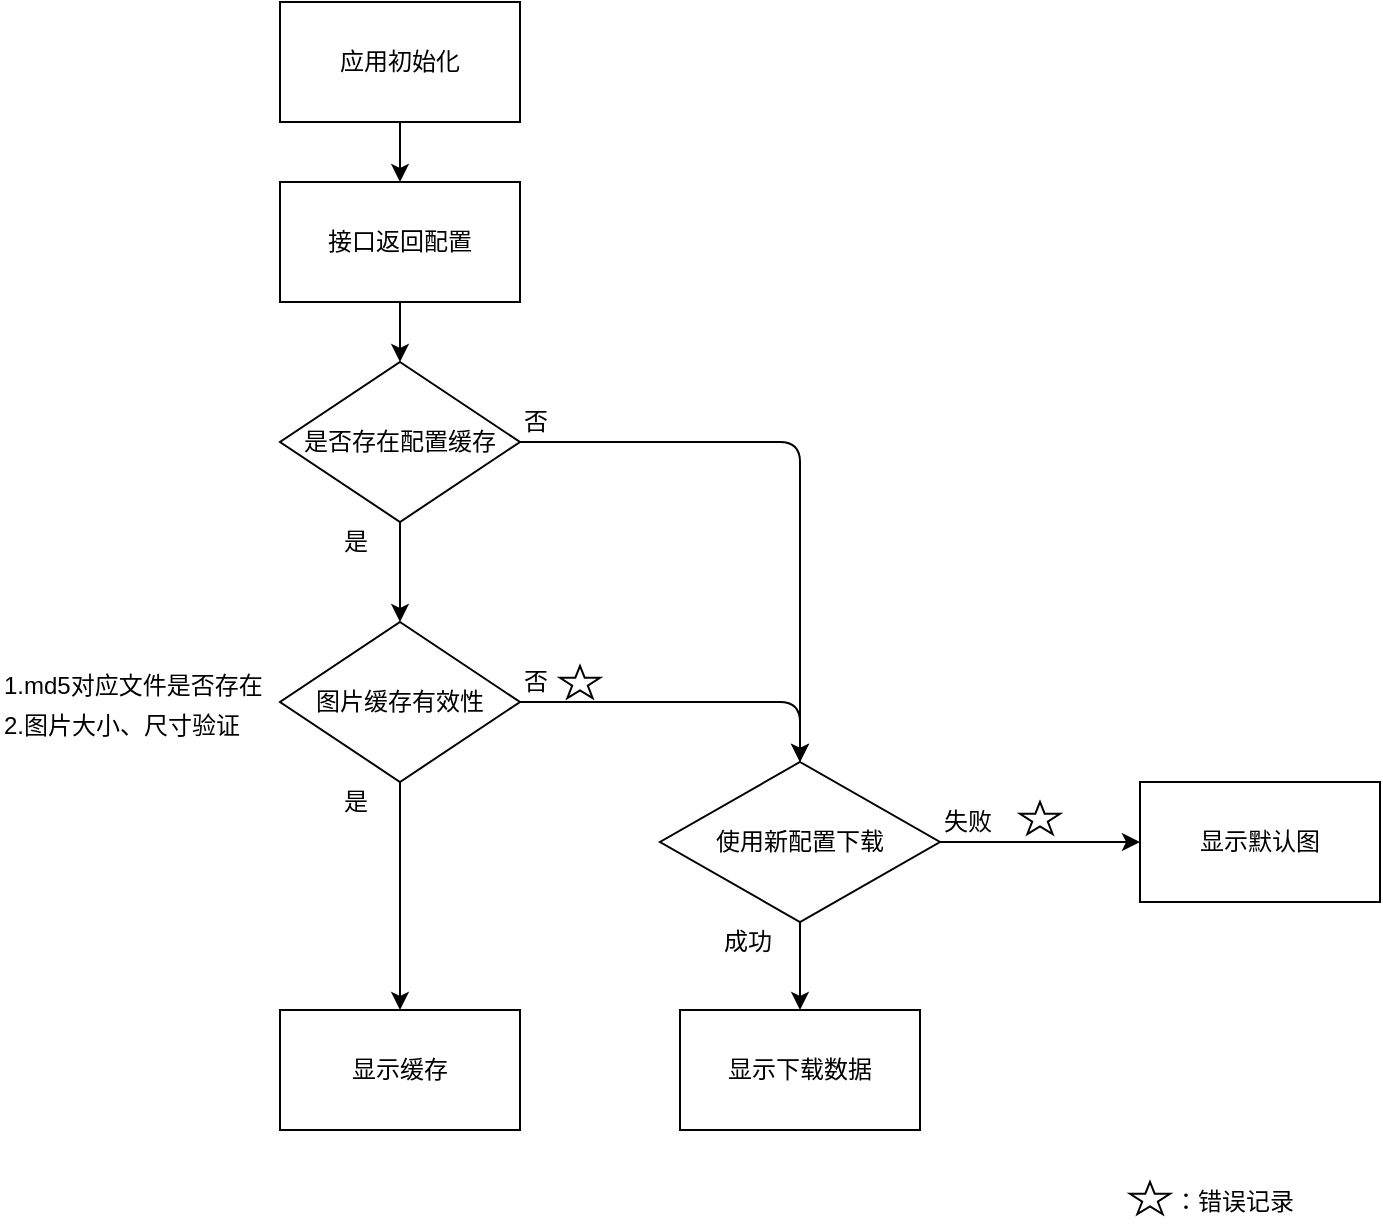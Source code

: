 <mxfile version="11.0.9" type="github"><diagram id="Av-IHMT5Xzm4aiiN9Ryq" name="Page-1"><mxGraphModel dx="1447" dy="658" grid="1" gridSize="10" guides="1" tooltips="1" connect="1" arrows="1" fold="1" page="1" pageScale="1" pageWidth="827" pageHeight="1169" math="0" shadow="0"><root><mxCell id="0"/><mxCell id="1" parent="0"/><mxCell id="tXEbZ64m0D1ujOn4RVzD-1" value="应用初始化" style="rounded=0;whiteSpace=wrap;html=1;" parent="1" vertex="1"><mxGeometry x="190" y="210" width="120" height="60" as="geometry"/></mxCell><mxCell id="tXEbZ64m0D1ujOn4RVzD-2" value="是否存在配置缓存" style="rhombus;whiteSpace=wrap;html=1;" parent="1" vertex="1"><mxGeometry x="190" y="390" width="120" height="80" as="geometry"/></mxCell><mxCell id="tXEbZ64m0D1ujOn4RVzD-3" value="" style="endArrow=classic;html=1;exitX=0.5;exitY=1;exitDx=0;exitDy=0;entryX=0.5;entryY=0;entryDx=0;entryDy=0;" parent="1" source="tXEbZ64m0D1ujOn4RVzD-1" target="cP8PxudESQkfHD-K65UT-2" edge="1"><mxGeometry width="50" height="50" relative="1" as="geometry"><mxPoint x="190" y="540" as="sourcePoint"/><mxPoint x="250" y="320" as="targetPoint"/></mxGeometry></mxCell><mxCell id="tXEbZ64m0D1ujOn4RVzD-4" value="" style="endArrow=classic;html=1;exitX=0.5;exitY=1;exitDx=0;exitDy=0;" parent="1" source="tXEbZ64m0D1ujOn4RVzD-2" edge="1"><mxGeometry width="50" height="50" relative="1" as="geometry"><mxPoint x="190" y="540" as="sourcePoint"/><mxPoint x="250" y="520" as="targetPoint"/></mxGeometry></mxCell><mxCell id="tXEbZ64m0D1ujOn4RVzD-5" value="是" style="text;html=1;resizable=0;points=[];autosize=1;align=left;verticalAlign=top;spacingTop=-4;" parent="1" vertex="1"><mxGeometry x="220" y="470" width="30" height="20" as="geometry"/></mxCell><mxCell id="tXEbZ64m0D1ujOn4RVzD-6" value="否" style="text;html=1;resizable=0;points=[];autosize=1;align=left;verticalAlign=top;spacingTop=-4;" parent="1" vertex="1"><mxGeometry x="310" y="410" width="30" height="20" as="geometry"/></mxCell><mxCell id="cP8PxudESQkfHD-K65UT-1" value="" style="endArrow=classic;html=1;exitX=1;exitY=0.5;exitDx=0;exitDy=0;entryX=0.5;entryY=0;entryDx=0;entryDy=0;" parent="1" source="tXEbZ64m0D1ujOn4RVzD-2" target="cP8PxudESQkfHD-K65UT-14" edge="1"><mxGeometry width="50" height="50" relative="1" as="geometry"><mxPoint x="300" y="460" as="sourcePoint"/><mxPoint x="450" y="640" as="targetPoint"/><Array as="points"><mxPoint x="390" y="430"/><mxPoint x="450" y="430"/></Array></mxGeometry></mxCell><mxCell id="cP8PxudESQkfHD-K65UT-2" value="接口返回配置" style="rounded=0;whiteSpace=wrap;html=1;" parent="1" vertex="1"><mxGeometry x="190" y="300" width="120" height="60" as="geometry"/></mxCell><mxCell id="cP8PxudESQkfHD-K65UT-3" value="" style="endArrow=classic;html=1;exitX=0.5;exitY=1;exitDx=0;exitDy=0;entryX=0.5;entryY=0;entryDx=0;entryDy=0;" parent="1" source="cP8PxudESQkfHD-K65UT-2" target="tXEbZ64m0D1ujOn4RVzD-2" edge="1"><mxGeometry width="50" height="50" relative="1" as="geometry"><mxPoint x="190" y="650" as="sourcePoint"/><mxPoint x="250" y="400" as="targetPoint"/></mxGeometry></mxCell><mxCell id="cP8PxudESQkfHD-K65UT-4" value="图片缓存有效性" style="rhombus;whiteSpace=wrap;html=1;" parent="1" vertex="1"><mxGeometry x="190" y="520" width="120" height="80" as="geometry"/></mxCell><mxCell id="cP8PxudESQkfHD-K65UT-7" value="否" style="text;html=1;resizable=0;points=[];autosize=1;align=left;verticalAlign=top;spacingTop=-4;" parent="1" vertex="1"><mxGeometry x="310" y="540" width="30" height="20" as="geometry"/></mxCell><mxCell id="cP8PxudESQkfHD-K65UT-8" value="" style="endArrow=classic;html=1;exitX=0.5;exitY=1;exitDx=0;exitDy=0;entryX=0.5;entryY=0;entryDx=0;entryDy=0;" parent="1" source="cP8PxudESQkfHD-K65UT-4" target="cP8PxudESQkfHD-K65UT-13" edge="1"><mxGeometry width="50" height="50" relative="1" as="geometry"><mxPoint x="260" y="480" as="sourcePoint"/><mxPoint x="250" y="690" as="targetPoint"/></mxGeometry></mxCell><mxCell id="cP8PxudESQkfHD-K65UT-13" value="显示缓存" style="rounded=0;whiteSpace=wrap;html=1;" parent="1" vertex="1"><mxGeometry x="190" y="714" width="120" height="60" as="geometry"/></mxCell><mxCell id="cP8PxudESQkfHD-K65UT-36" value="" style="edgeStyle=orthogonalEdgeStyle;rounded=0;orthogonalLoop=1;jettySize=auto;html=1;entryX=0;entryY=0.5;entryDx=0;entryDy=0;" parent="1" source="cP8PxudESQkfHD-K65UT-14" edge="1" target="cP8PxudESQkfHD-K65UT-27"><mxGeometry relative="1" as="geometry"><mxPoint x="590" y="630" as="targetPoint"/></mxGeometry></mxCell><mxCell id="cP8PxudESQkfHD-K65UT-37" style="edgeStyle=orthogonalEdgeStyle;rounded=0;orthogonalLoop=1;jettySize=auto;html=1;entryX=0.5;entryY=0;entryDx=0;entryDy=0;" parent="1" source="cP8PxudESQkfHD-K65UT-14" target="cP8PxudESQkfHD-K65UT-29" edge="1"><mxGeometry relative="1" as="geometry"/></mxCell><mxCell id="cP8PxudESQkfHD-K65UT-14" value="使用新配置下载" style="rhombus;whiteSpace=wrap;html=1;" parent="1" vertex="1"><mxGeometry x="380" y="590" width="140" height="80" as="geometry"/></mxCell><mxCell id="cP8PxudESQkfHD-K65UT-16" value="成功" style="text;html=1;resizable=0;points=[];autosize=1;align=left;verticalAlign=top;spacingTop=-4;" parent="1" vertex="1"><mxGeometry x="410" y="670" width="40" height="20" as="geometry"/></mxCell><mxCell id="cP8PxudESQkfHD-K65UT-22" value="失败&amp;nbsp;" style="text;html=1;resizable=0;points=[];autosize=1;align=left;verticalAlign=top;spacingTop=-4;" parent="1" vertex="1"><mxGeometry x="520" y="610" width="40" height="20" as="geometry"/></mxCell><mxCell id="cP8PxudESQkfHD-K65UT-24" value="" style="endArrow=classic;html=1;exitX=1;exitY=0.5;exitDx=0;exitDy=0;entryX=0.5;entryY=0;entryDx=0;entryDy=0;" parent="1" source="cP8PxudESQkfHD-K65UT-4" target="cP8PxudESQkfHD-K65UT-14" edge="1"><mxGeometry width="50" height="50" relative="1" as="geometry"><mxPoint x="330" y="450" as="sourcePoint"/><mxPoint x="470" y="650" as="targetPoint"/><Array as="points"><mxPoint x="450" y="560"/></Array></mxGeometry></mxCell><mxCell id="cP8PxudESQkfHD-K65UT-25" style="edgeStyle=orthogonalEdgeStyle;rounded=0;orthogonalLoop=1;jettySize=auto;html=1;exitX=0.5;exitY=1;exitDx=0;exitDy=0;" parent="1" source="cP8PxudESQkfHD-K65UT-14" target="cP8PxudESQkfHD-K65UT-14" edge="1"><mxGeometry relative="1" as="geometry"/></mxCell><mxCell id="cP8PxudESQkfHD-K65UT-26" value="是" style="text;html=1;resizable=0;points=[];autosize=1;align=left;verticalAlign=top;spacingTop=-4;" parent="1" vertex="1"><mxGeometry x="220" y="600" width="30" height="20" as="geometry"/></mxCell><mxCell id="cP8PxudESQkfHD-K65UT-27" value="显示默认图" style="rounded=0;whiteSpace=wrap;html=1;" parent="1" vertex="1"><mxGeometry x="620" y="600" width="120" height="60" as="geometry"/></mxCell><mxCell id="cP8PxudESQkfHD-K65UT-29" value="显示下载数据" style="rounded=0;whiteSpace=wrap;html=1;" parent="1" vertex="1"><mxGeometry x="390" y="714" width="120" height="60" as="geometry"/></mxCell><mxCell id="Nhjgdy69EPyARYpoZWZJ-3" value="1.md5对应文件是否存在" style="text;html=1;resizable=0;points=[];autosize=1;align=left;verticalAlign=top;spacingTop=-4;" vertex="1" parent="1"><mxGeometry x="50" y="542" width="140" height="20" as="geometry"/></mxCell><mxCell id="Nhjgdy69EPyARYpoZWZJ-4" value="2.图片大小、尺寸验证" style="text;html=1;resizable=0;points=[];autosize=1;align=left;verticalAlign=top;spacingTop=-4;" vertex="1" parent="1"><mxGeometry x="50" y="562" width="130" height="20" as="geometry"/></mxCell><mxCell id="Nhjgdy69EPyARYpoZWZJ-6" value="" style="verticalLabelPosition=bottom;verticalAlign=top;html=1;shape=mxgraph.basic.star" vertex="1" parent="1"><mxGeometry x="560" y="610" width="20" height="16" as="geometry"/></mxCell><mxCell id="Nhjgdy69EPyARYpoZWZJ-7" value="" style="verticalLabelPosition=bottom;verticalAlign=top;html=1;shape=mxgraph.basic.star" vertex="1" parent="1"><mxGeometry x="330" y="542" width="20" height="16" as="geometry"/></mxCell><mxCell id="Nhjgdy69EPyARYpoZWZJ-8" value="" style="verticalLabelPosition=bottom;verticalAlign=top;html=1;shape=mxgraph.basic.star" vertex="1" parent="1"><mxGeometry x="615" y="800" width="20" height="16" as="geometry"/></mxCell><mxCell id="Nhjgdy69EPyARYpoZWZJ-10" value="：错误记录" style="text;html=1;resizable=0;points=[];autosize=1;align=left;verticalAlign=top;spacingTop=-4;" vertex="1" parent="1"><mxGeometry x="635" y="800" width="80" height="20" as="geometry"/></mxCell></root></mxGraphModel></diagram></mxfile>